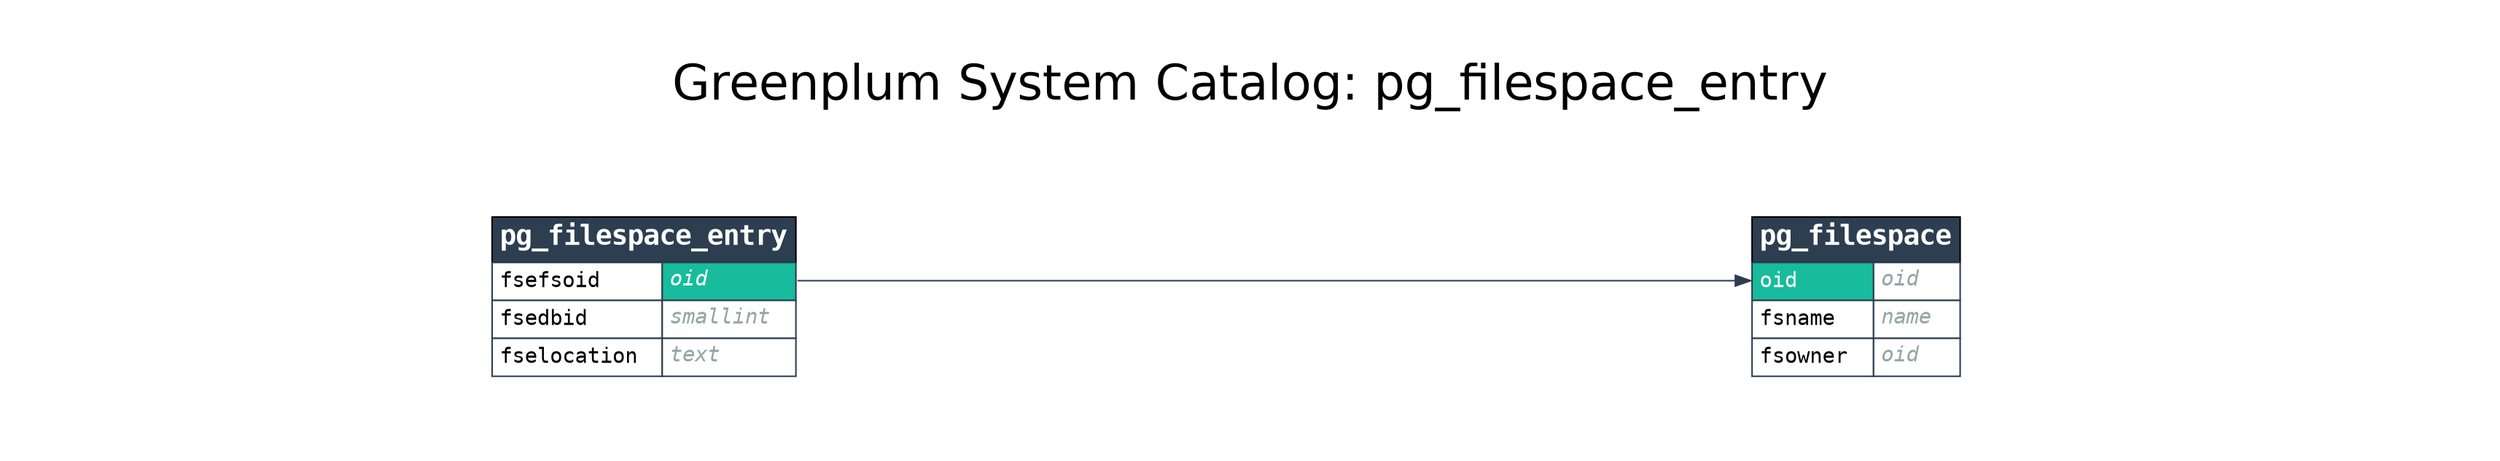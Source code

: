 digraph GPDB {

    label="Greenplum System Catalog: pg_filespace_entry";
    labelloc="t";
    fontname="Helvetica"
    fontsize=32
    

    pad=0.5;
    nodesep=0.5;
    ranksep=0.5;
    rankdir=LR;
    node [shape = "plaintext"];

    
    subgraph cluster_from {
        rankdir=TB
        style=invis;

        
    }
    
    subgraph cluster_selected {
        rankdir=TB
        style=invis;

        
            pg_filespace_entry [label = <<FONT FACE="monospace"><TABLE BORDER="0" CELLBORDER="1" CELLSPACING="0" CELLPADDING="4">
<TR><TD BGCOLOR="#2c3e50" ALIGN="CENTER" COLSPAN="2"><FONT COLOR="#FFFFFF" POINT-SIZE="18"><B>pg_filespace_entry</B></FONT></TD></TR>

<TR>
<TD COLOR="#2c3e50" BGCOLOR="#FFFFFF" ALIGN="LEFT" PORT="fsefsoid_in"><FONT COLOR="#000000">fsefsoid</FONT></TD>
<TD COLOR="#2c3e50" BGCOLOR="#18bc9c" ALIGN="LEFT" PORT="fsefsoid_out"><FONT COLOR="#FFFFFF"><I>oid</I></FONT></TD>
</TR>

<TR>
<TD COLOR="#2c3e50" BGCOLOR="#FFFFFF" ALIGN="LEFT" PORT="fsedbid_in"><FONT COLOR="#000000">fsedbid</FONT></TD>
<TD COLOR="#2c3e50" BGCOLOR="#FFFFFF" ALIGN="LEFT" PORT="fsedbid_out"><FONT COLOR="#95a5a6"><I>smallint</I></FONT></TD>
</TR>

<TR>
<TD COLOR="#2c3e50" BGCOLOR="#FFFFFF" ALIGN="LEFT" PORT="fselocation_in"><FONT COLOR="#000000">fselocation</FONT></TD>
<TD COLOR="#2c3e50" BGCOLOR="#FFFFFF" ALIGN="LEFT" PORT="fselocation_out"><FONT COLOR="#95a5a6"><I>text</I></FONT></TD>
</TR>

</TABLE></FONT>> name = "pg_filespace_entry" URL = "pg_filespace_entry.svg"];
        
    }
    
    subgraph cluster_to {
        rankdir=TB
        style=invis;

        
            pg_filespace [label = <<FONT FACE="monospace"><TABLE BORDER="0" CELLBORDER="1" CELLSPACING="0" CELLPADDING="4">
<TR><TD BGCOLOR="#2c3e50" ALIGN="CENTER" COLSPAN="2"><FONT COLOR="#FFFFFF" POINT-SIZE="18"><B>pg_filespace</B></FONT></TD></TR>

<TR>
<TD COLOR="#2c3e50" BGCOLOR="#18bc9c" ALIGN="LEFT" PORT="oid_in"><FONT COLOR="#FFFFFF">oid</FONT></TD>
<TD COLOR="#2c3e50" BGCOLOR="#FFFFFF" ALIGN="LEFT" PORT="oid_out"><FONT COLOR="#95a5a6"><I>oid</I></FONT></TD>
</TR>

<TR>
<TD COLOR="#2c3e50" BGCOLOR="#FFFFFF" ALIGN="LEFT" PORT="fsname_in"><FONT COLOR="#000000">fsname</FONT></TD>
<TD COLOR="#2c3e50" BGCOLOR="#FFFFFF" ALIGN="LEFT" PORT="fsname_out"><FONT COLOR="#95a5a6"><I>name</I></FONT></TD>
</TR>

<TR>
<TD COLOR="#2c3e50" BGCOLOR="#FFFFFF" ALIGN="LEFT" PORT="fsowner_in"><FONT COLOR="#000000">fsowner</FONT></TD>
<TD COLOR="#2c3e50" BGCOLOR="#FFFFFF" ALIGN="LEFT" PORT="fsowner_out"><FONT COLOR="#95a5a6"><I>oid</I></FONT></TD>
</TR>

</TABLE></FONT>> name = "pg_filespace" URL = "pg_filespace.svg"];
        
    }
    

    
        pg_filespace_entry:fsefsoid_out -> pg_filespace:oid_in [penwidth = 1 color = "#2c3e50"];
    

}